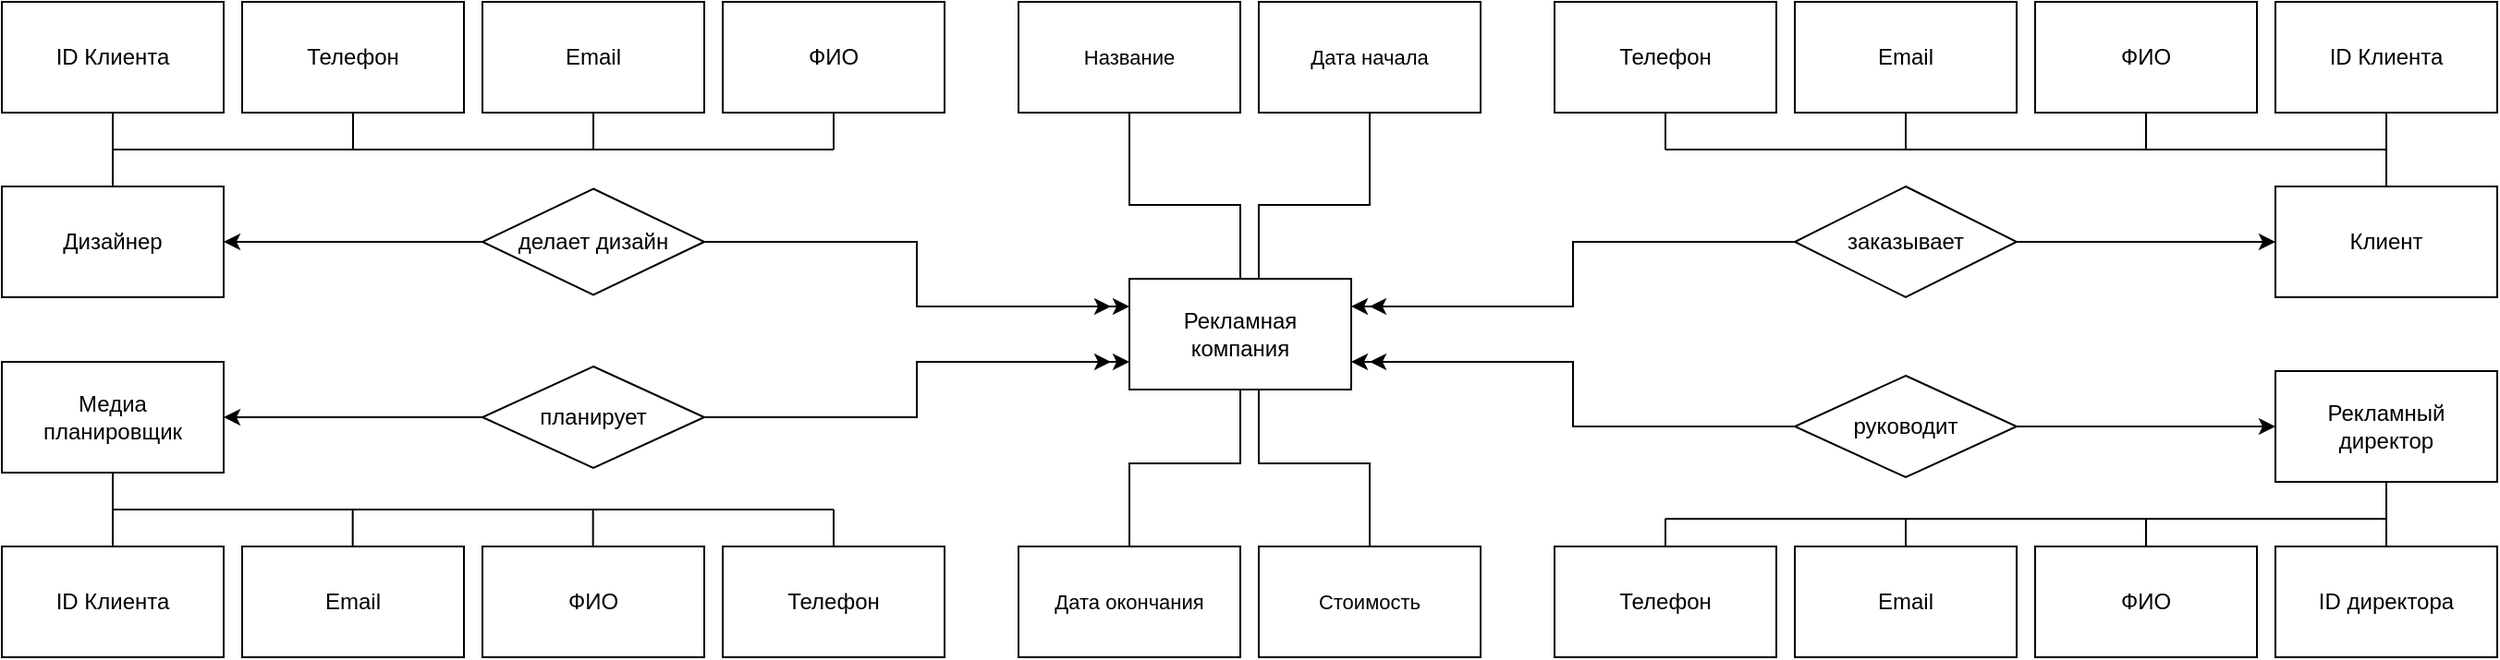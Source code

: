 <mxfile version="22.1.3" type="device">
  <diagram name="Page-1" id="p17fd2wPg30h_L1JXsxZ">
    <mxGraphModel dx="3172" dy="675" grid="1" gridSize="10" guides="1" tooltips="1" connect="1" arrows="1" fold="1" page="1" pageScale="1" pageWidth="827" pageHeight="1169" math="0" shadow="0">
      <root>
        <mxCell id="0" />
        <mxCell id="1" parent="0" />
        <mxCell id="1S_j1b9gWQxDNAKIOJIM-2" value="Клиент" style="rounded=0;whiteSpace=wrap;html=1;" parent="1" vertex="1">
          <mxGeometry x="360" y="310" width="120" height="60" as="geometry" />
        </mxCell>
        <mxCell id="1S_j1b9gWQxDNAKIOJIM-79" style="edgeStyle=orthogonalEdgeStyle;shape=connector;rounded=0;orthogonalLoop=1;jettySize=auto;html=1;entryX=0;entryY=0.5;entryDx=0;entryDy=0;labelBackgroundColor=default;strokeColor=default;align=center;verticalAlign=middle;fontFamily=Helvetica;fontSize=11;fontColor=default;endArrow=classic;" parent="1" source="1S_j1b9gWQxDNAKIOJIM-7" target="1S_j1b9gWQxDNAKIOJIM-2" edge="1">
          <mxGeometry relative="1" as="geometry" />
        </mxCell>
        <mxCell id="1S_j1b9gWQxDNAKIOJIM-84" style="edgeStyle=orthogonalEdgeStyle;shape=connector;rounded=0;orthogonalLoop=1;jettySize=auto;html=1;entryX=1;entryY=0.25;entryDx=0;entryDy=0;labelBackgroundColor=default;strokeColor=default;align=center;verticalAlign=middle;fontFamily=Helvetica;fontSize=11;fontColor=default;endArrow=classic;" parent="1" source="1S_j1b9gWQxDNAKIOJIM-7" target="1S_j1b9gWQxDNAKIOJIM-63" edge="1">
          <mxGeometry relative="1" as="geometry" />
        </mxCell>
        <mxCell id="1S_j1b9gWQxDNAKIOJIM-7" value="заказывает" style="rhombus;whiteSpace=wrap;html=1;" parent="1" vertex="1">
          <mxGeometry x="100" y="310" width="120" height="60" as="geometry" />
        </mxCell>
        <mxCell id="1S_j1b9gWQxDNAKIOJIM-77" style="edgeStyle=orthogonalEdgeStyle;shape=connector;rounded=0;orthogonalLoop=1;jettySize=auto;html=1;entryX=1;entryY=0.5;entryDx=0;entryDy=0;labelBackgroundColor=default;strokeColor=default;align=center;verticalAlign=middle;fontFamily=Helvetica;fontSize=11;fontColor=default;endArrow=classic;" parent="1" source="1S_j1b9gWQxDNAKIOJIM-8" target="1S_j1b9gWQxDNAKIOJIM-37" edge="1">
          <mxGeometry relative="1" as="geometry" />
        </mxCell>
        <mxCell id="1S_j1b9gWQxDNAKIOJIM-85" style="edgeStyle=orthogonalEdgeStyle;shape=connector;rounded=0;orthogonalLoop=1;jettySize=auto;html=1;entryX=0;entryY=0.25;entryDx=0;entryDy=0;labelBackgroundColor=default;strokeColor=default;align=center;verticalAlign=middle;fontFamily=Helvetica;fontSize=11;fontColor=default;endArrow=classic;" parent="1" source="1S_j1b9gWQxDNAKIOJIM-8" target="1S_j1b9gWQxDNAKIOJIM-63" edge="1">
          <mxGeometry relative="1" as="geometry" />
        </mxCell>
        <mxCell id="1S_j1b9gWQxDNAKIOJIM-8" value="делает дизайн" style="rhombus;whiteSpace=wrap;html=1;" parent="1" vertex="1">
          <mxGeometry x="-610" y="311.25" width="120" height="57.5" as="geometry" />
        </mxCell>
        <mxCell id="1S_j1b9gWQxDNAKIOJIM-80" style="edgeStyle=orthogonalEdgeStyle;shape=connector;rounded=0;orthogonalLoop=1;jettySize=auto;html=1;exitX=1;exitY=0.5;exitDx=0;exitDy=0;entryX=0;entryY=0.5;entryDx=0;entryDy=0;labelBackgroundColor=default;strokeColor=default;align=center;verticalAlign=middle;fontFamily=Helvetica;fontSize=11;fontColor=default;endArrow=classic;" parent="1" source="1S_j1b9gWQxDNAKIOJIM-10" target="1S_j1b9gWQxDNAKIOJIM-27" edge="1">
          <mxGeometry relative="1" as="geometry" />
        </mxCell>
        <mxCell id="1S_j1b9gWQxDNAKIOJIM-83" style="edgeStyle=orthogonalEdgeStyle;shape=connector;rounded=0;orthogonalLoop=1;jettySize=auto;html=1;exitX=0;exitY=0.5;exitDx=0;exitDy=0;entryX=1;entryY=0.75;entryDx=0;entryDy=0;labelBackgroundColor=default;strokeColor=default;align=center;verticalAlign=middle;fontFamily=Helvetica;fontSize=11;fontColor=default;endArrow=classic;" parent="1" source="1S_j1b9gWQxDNAKIOJIM-10" target="1S_j1b9gWQxDNAKIOJIM-63" edge="1">
          <mxGeometry relative="1" as="geometry" />
        </mxCell>
        <mxCell id="1S_j1b9gWQxDNAKIOJIM-10" value="руководит" style="rhombus;whiteSpace=wrap;html=1;" parent="1" vertex="1">
          <mxGeometry x="100" y="412.5" width="120" height="55" as="geometry" />
        </mxCell>
        <mxCell id="1S_j1b9gWQxDNAKIOJIM-11" value="ФИО" style="rounded=0;whiteSpace=wrap;html=1;" parent="1" vertex="1">
          <mxGeometry x="230" y="210" width="120" height="60" as="geometry" />
        </mxCell>
        <mxCell id="1S_j1b9gWQxDNAKIOJIM-13" value="Email" style="rounded=0;whiteSpace=wrap;html=1;" parent="1" vertex="1">
          <mxGeometry x="100" y="210" width="120" height="60" as="geometry" />
        </mxCell>
        <mxCell id="1S_j1b9gWQxDNAKIOJIM-14" value="Телефон" style="rounded=0;whiteSpace=wrap;html=1;" parent="1" vertex="1">
          <mxGeometry x="-30" y="210" width="120" height="60" as="geometry" />
        </mxCell>
        <mxCell id="1S_j1b9gWQxDNAKIOJIM-15" value="ID Клиента" style="rounded=0;whiteSpace=wrap;html=1;" parent="1" vertex="1">
          <mxGeometry x="360" y="210" width="120" height="60" as="geometry" />
        </mxCell>
        <mxCell id="1S_j1b9gWQxDNAKIOJIM-21" value="" style="endArrow=none;html=1;rounded=0;labelBackgroundColor=default;strokeColor=default;align=center;verticalAlign=middle;fontFamily=Helvetica;fontSize=11;fontColor=default;shape=connector;entryX=0.5;entryY=1;entryDx=0;entryDy=0;exitX=0.5;exitY=0;exitDx=0;exitDy=0;" parent="1" source="1S_j1b9gWQxDNAKIOJIM-2" target="1S_j1b9gWQxDNAKIOJIM-15" edge="1">
          <mxGeometry width="50" height="50" relative="1" as="geometry">
            <mxPoint x="336" y="320" as="sourcePoint" />
            <mxPoint x="386" y="270" as="targetPoint" />
          </mxGeometry>
        </mxCell>
        <mxCell id="1S_j1b9gWQxDNAKIOJIM-22" value="" style="endArrow=none;html=1;rounded=0;labelBackgroundColor=default;strokeColor=default;align=center;verticalAlign=middle;fontFamily=Helvetica;fontSize=11;fontColor=default;shape=connector;entryX=0.5;entryY=1;entryDx=0;entryDy=0;" parent="1" target="1S_j1b9gWQxDNAKIOJIM-11" edge="1">
          <mxGeometry width="50" height="50" relative="1" as="geometry">
            <mxPoint x="290" y="290" as="sourcePoint" />
            <mxPoint x="300" y="270" as="targetPoint" />
          </mxGeometry>
        </mxCell>
        <mxCell id="1S_j1b9gWQxDNAKIOJIM-23" value="" style="endArrow=none;html=1;rounded=0;labelBackgroundColor=default;strokeColor=default;align=center;verticalAlign=middle;fontFamily=Helvetica;fontSize=11;fontColor=default;shape=connector;entryX=0.5;entryY=1;entryDx=0;entryDy=0;" parent="1" target="1S_j1b9gWQxDNAKIOJIM-13" edge="1">
          <mxGeometry width="50" height="50" relative="1" as="geometry">
            <mxPoint x="160" y="290" as="sourcePoint" />
            <mxPoint x="310" y="300" as="targetPoint" />
          </mxGeometry>
        </mxCell>
        <mxCell id="1S_j1b9gWQxDNAKIOJIM-24" value="" style="endArrow=none;html=1;rounded=0;labelBackgroundColor=default;strokeColor=default;align=center;verticalAlign=middle;fontFamily=Helvetica;fontSize=11;fontColor=default;shape=connector;entryX=0.5;entryY=1;entryDx=0;entryDy=0;" parent="1" target="1S_j1b9gWQxDNAKIOJIM-14" edge="1">
          <mxGeometry width="50" height="50" relative="1" as="geometry">
            <mxPoint x="30" y="290" as="sourcePoint" />
            <mxPoint x="300" y="280" as="targetPoint" />
          </mxGeometry>
        </mxCell>
        <mxCell id="1S_j1b9gWQxDNAKIOJIM-25" value="" style="endArrow=none;html=1;rounded=0;labelBackgroundColor=default;strokeColor=default;align=center;verticalAlign=middle;fontFamily=Helvetica;fontSize=11;fontColor=default;shape=connector;" parent="1" edge="1">
          <mxGeometry width="50" height="50" relative="1" as="geometry">
            <mxPoint x="30" y="290" as="sourcePoint" />
            <mxPoint x="420" y="290" as="targetPoint" />
          </mxGeometry>
        </mxCell>
        <mxCell id="1S_j1b9gWQxDNAKIOJIM-27" value="Рекламный&lt;br style=&quot;border-color: var(--border-color);&quot;&gt;директор" style="rounded=0;whiteSpace=wrap;html=1;" parent="1" vertex="1">
          <mxGeometry x="360" y="410" width="120" height="60" as="geometry" />
        </mxCell>
        <mxCell id="1S_j1b9gWQxDNAKIOJIM-28" value="ФИО" style="rounded=0;whiteSpace=wrap;html=1;" parent="1" vertex="1">
          <mxGeometry x="230" y="505" width="120" height="60" as="geometry" />
        </mxCell>
        <mxCell id="1S_j1b9gWQxDNAKIOJIM-29" value="Email" style="rounded=0;whiteSpace=wrap;html=1;" parent="1" vertex="1">
          <mxGeometry x="100" y="505" width="120" height="60" as="geometry" />
        </mxCell>
        <mxCell id="1S_j1b9gWQxDNAKIOJIM-30" value="Телефон" style="rounded=0;whiteSpace=wrap;html=1;" parent="1" vertex="1">
          <mxGeometry x="-30" y="505" width="120" height="60" as="geometry" />
        </mxCell>
        <mxCell id="1S_j1b9gWQxDNAKIOJIM-31" value="ID директора" style="rounded=0;whiteSpace=wrap;html=1;" parent="1" vertex="1">
          <mxGeometry x="360" y="505" width="120" height="60" as="geometry" />
        </mxCell>
        <mxCell id="1S_j1b9gWQxDNAKIOJIM-32" value="" style="endArrow=none;html=1;rounded=0;labelBackgroundColor=default;strokeColor=default;align=center;verticalAlign=middle;fontFamily=Helvetica;fontSize=11;fontColor=default;shape=connector;entryX=0.5;entryY=0;entryDx=0;entryDy=0;exitX=0.5;exitY=1;exitDx=0;exitDy=0;" parent="1" source="1S_j1b9gWQxDNAKIOJIM-27" target="1S_j1b9gWQxDNAKIOJIM-31" edge="1">
          <mxGeometry width="50" height="50" relative="1" as="geometry">
            <mxPoint x="420" y="480" as="sourcePoint" />
            <mxPoint x="386" y="565" as="targetPoint" />
          </mxGeometry>
        </mxCell>
        <mxCell id="1S_j1b9gWQxDNAKIOJIM-33" value="" style="endArrow=none;html=1;rounded=0;labelBackgroundColor=default;strokeColor=default;align=center;verticalAlign=middle;fontFamily=Helvetica;fontSize=11;fontColor=default;shape=connector;exitX=0.5;exitY=0;exitDx=0;exitDy=0;" parent="1" source="1S_j1b9gWQxDNAKIOJIM-28" edge="1">
          <mxGeometry width="50" height="50" relative="1" as="geometry">
            <mxPoint x="290" y="585" as="sourcePoint" />
            <mxPoint x="290" y="490" as="targetPoint" />
          </mxGeometry>
        </mxCell>
        <mxCell id="1S_j1b9gWQxDNAKIOJIM-34" value="" style="endArrow=none;html=1;rounded=0;labelBackgroundColor=default;strokeColor=default;align=center;verticalAlign=middle;fontFamily=Helvetica;fontSize=11;fontColor=default;shape=connector;entryX=0.5;entryY=0;entryDx=0;entryDy=0;" parent="1" target="1S_j1b9gWQxDNAKIOJIM-29" edge="1">
          <mxGeometry width="50" height="50" relative="1" as="geometry">
            <mxPoint x="160" y="490" as="sourcePoint" />
            <mxPoint x="310" y="595" as="targetPoint" />
          </mxGeometry>
        </mxCell>
        <mxCell id="1S_j1b9gWQxDNAKIOJIM-35" value="" style="endArrow=none;html=1;rounded=0;labelBackgroundColor=default;strokeColor=default;align=center;verticalAlign=middle;fontFamily=Helvetica;fontSize=11;fontColor=default;shape=connector;exitX=0.5;exitY=0;exitDx=0;exitDy=0;" parent="1" source="1S_j1b9gWQxDNAKIOJIM-30" edge="1">
          <mxGeometry width="50" height="50" relative="1" as="geometry">
            <mxPoint x="30" y="585" as="sourcePoint" />
            <mxPoint x="30" y="490" as="targetPoint" />
          </mxGeometry>
        </mxCell>
        <mxCell id="1S_j1b9gWQxDNAKIOJIM-36" value="" style="endArrow=none;html=1;rounded=0;labelBackgroundColor=default;strokeColor=default;align=center;verticalAlign=middle;fontFamily=Helvetica;fontSize=11;fontColor=default;shape=connector;" parent="1" edge="1">
          <mxGeometry width="50" height="50" relative="1" as="geometry">
            <mxPoint x="30" y="490" as="sourcePoint" />
            <mxPoint x="420" y="490" as="targetPoint" />
          </mxGeometry>
        </mxCell>
        <mxCell id="1S_j1b9gWQxDNAKIOJIM-37" value="Дизайнер" style="rounded=0;whiteSpace=wrap;html=1;" parent="1" vertex="1">
          <mxGeometry x="-870" y="310" width="120" height="60" as="geometry" />
        </mxCell>
        <mxCell id="1S_j1b9gWQxDNAKIOJIM-78" style="edgeStyle=orthogonalEdgeStyle;shape=connector;rounded=0;orthogonalLoop=1;jettySize=auto;html=1;entryX=1;entryY=0.5;entryDx=0;entryDy=0;labelBackgroundColor=default;strokeColor=default;align=center;verticalAlign=middle;fontFamily=Helvetica;fontSize=11;fontColor=default;endArrow=classic;" parent="1" source="1S_j1b9gWQxDNAKIOJIM-39" target="1S_j1b9gWQxDNAKIOJIM-49" edge="1">
          <mxGeometry relative="1" as="geometry" />
        </mxCell>
        <mxCell id="1S_j1b9gWQxDNAKIOJIM-86" style="edgeStyle=orthogonalEdgeStyle;shape=connector;rounded=0;orthogonalLoop=1;jettySize=auto;html=1;entryX=0;entryY=0.75;entryDx=0;entryDy=0;labelBackgroundColor=default;strokeColor=default;align=center;verticalAlign=middle;fontFamily=Helvetica;fontSize=11;fontColor=default;endArrow=classic;" parent="1" source="1S_j1b9gWQxDNAKIOJIM-39" target="1S_j1b9gWQxDNAKIOJIM-63" edge="1">
          <mxGeometry relative="1" as="geometry" />
        </mxCell>
        <mxCell id="1S_j1b9gWQxDNAKIOJIM-39" value="планирует" style="rhombus;whiteSpace=wrap;html=1;" parent="1" vertex="1">
          <mxGeometry x="-610" y="407.5" width="120" height="55" as="geometry" />
        </mxCell>
        <mxCell id="1S_j1b9gWQxDNAKIOJIM-40" value="ФИО" style="rounded=0;whiteSpace=wrap;html=1;" parent="1" vertex="1">
          <mxGeometry x="-480" y="210" width="120" height="60" as="geometry" />
        </mxCell>
        <mxCell id="1S_j1b9gWQxDNAKIOJIM-41" value="Email" style="rounded=0;whiteSpace=wrap;html=1;" parent="1" vertex="1">
          <mxGeometry x="-610" y="210" width="120" height="60" as="geometry" />
        </mxCell>
        <mxCell id="1S_j1b9gWQxDNAKIOJIM-42" value="Телефон" style="rounded=0;whiteSpace=wrap;html=1;" parent="1" vertex="1">
          <mxGeometry x="-740" y="210" width="120" height="60" as="geometry" />
        </mxCell>
        <mxCell id="1S_j1b9gWQxDNAKIOJIM-43" value="ID Клиента" style="rounded=0;whiteSpace=wrap;html=1;" parent="1" vertex="1">
          <mxGeometry x="-870" y="210" width="120" height="60" as="geometry" />
        </mxCell>
        <mxCell id="1S_j1b9gWQxDNAKIOJIM-44" value="" style="endArrow=none;html=1;rounded=0;labelBackgroundColor=default;strokeColor=default;align=center;verticalAlign=middle;fontFamily=Helvetica;fontSize=11;fontColor=default;shape=connector;entryX=0.5;entryY=1;entryDx=0;entryDy=0;exitX=0.5;exitY=0;exitDx=0;exitDy=0;" parent="1" source="1S_j1b9gWQxDNAKIOJIM-37" target="1S_j1b9gWQxDNAKIOJIM-43" edge="1">
          <mxGeometry width="50" height="50" relative="1" as="geometry">
            <mxPoint x="-574" y="500" as="sourcePoint" />
            <mxPoint x="-524" y="450" as="targetPoint" />
          </mxGeometry>
        </mxCell>
        <mxCell id="1S_j1b9gWQxDNAKIOJIM-45" value="" style="endArrow=none;html=1;rounded=0;labelBackgroundColor=default;strokeColor=default;align=center;verticalAlign=middle;fontFamily=Helvetica;fontSize=11;fontColor=default;shape=connector;entryX=0.5;entryY=1;entryDx=0;entryDy=0;" parent="1" target="1S_j1b9gWQxDNAKIOJIM-40" edge="1">
          <mxGeometry width="50" height="50" relative="1" as="geometry">
            <mxPoint x="-420" y="290" as="sourcePoint" />
            <mxPoint x="-610" y="450" as="targetPoint" />
          </mxGeometry>
        </mxCell>
        <mxCell id="1S_j1b9gWQxDNAKIOJIM-46" value="" style="endArrow=none;html=1;rounded=0;labelBackgroundColor=default;strokeColor=default;align=center;verticalAlign=middle;fontFamily=Helvetica;fontSize=11;fontColor=default;shape=connector;entryX=0.5;entryY=1;entryDx=0;entryDy=0;" parent="1" target="1S_j1b9gWQxDNAKIOJIM-41" edge="1">
          <mxGeometry width="50" height="50" relative="1" as="geometry">
            <mxPoint x="-550" y="290" as="sourcePoint" />
            <mxPoint x="-600" y="480" as="targetPoint" />
          </mxGeometry>
        </mxCell>
        <mxCell id="1S_j1b9gWQxDNAKIOJIM-47" value="" style="endArrow=none;html=1;rounded=0;labelBackgroundColor=default;strokeColor=default;align=center;verticalAlign=middle;fontFamily=Helvetica;fontSize=11;fontColor=default;shape=connector;entryX=0.5;entryY=1;entryDx=0;entryDy=0;" parent="1" target="1S_j1b9gWQxDNAKIOJIM-42" edge="1">
          <mxGeometry width="50" height="50" relative="1" as="geometry">
            <mxPoint x="-680" y="290" as="sourcePoint" />
            <mxPoint x="-610" y="460" as="targetPoint" />
          </mxGeometry>
        </mxCell>
        <mxCell id="1S_j1b9gWQxDNAKIOJIM-48" value="" style="endArrow=none;html=1;rounded=0;labelBackgroundColor=default;strokeColor=default;align=center;verticalAlign=middle;fontFamily=Helvetica;fontSize=11;fontColor=default;shape=connector;" parent="1" edge="1">
          <mxGeometry width="50" height="50" relative="1" as="geometry">
            <mxPoint x="-810" y="290" as="sourcePoint" />
            <mxPoint x="-420" y="290" as="targetPoint" />
          </mxGeometry>
        </mxCell>
        <mxCell id="1S_j1b9gWQxDNAKIOJIM-49" value="Медиа&lt;br style=&quot;border-color: var(--border-color);&quot;&gt;планировщик" style="rounded=0;whiteSpace=wrap;html=1;" parent="1" vertex="1">
          <mxGeometry x="-870" y="405" width="120" height="60" as="geometry" />
        </mxCell>
        <mxCell id="1S_j1b9gWQxDNAKIOJIM-50" value="ФИО" style="rounded=0;whiteSpace=wrap;html=1;" parent="1" vertex="1">
          <mxGeometry x="-610" y="505" width="120" height="60" as="geometry" />
        </mxCell>
        <mxCell id="1S_j1b9gWQxDNAKIOJIM-51" value="Email" style="rounded=0;whiteSpace=wrap;html=1;" parent="1" vertex="1">
          <mxGeometry x="-740" y="505" width="120" height="60" as="geometry" />
        </mxCell>
        <mxCell id="1S_j1b9gWQxDNAKIOJIM-52" value="Телефон" style="rounded=0;whiteSpace=wrap;html=1;" parent="1" vertex="1">
          <mxGeometry x="-480" y="505" width="120" height="60" as="geometry" />
        </mxCell>
        <mxCell id="1S_j1b9gWQxDNAKIOJIM-53" value="ID Клиента" style="rounded=0;whiteSpace=wrap;html=1;" parent="1" vertex="1">
          <mxGeometry x="-870" y="505" width="120" height="60" as="geometry" />
        </mxCell>
        <mxCell id="1S_j1b9gWQxDNAKIOJIM-54" value="" style="endArrow=none;html=1;rounded=0;labelBackgroundColor=default;strokeColor=default;align=center;verticalAlign=middle;fontFamily=Helvetica;fontSize=11;fontColor=default;shape=connector;entryX=0.5;entryY=0;entryDx=0;entryDy=0;exitX=0.5;exitY=1;exitDx=0;exitDy=0;" parent="1" source="1S_j1b9gWQxDNAKIOJIM-49" target="1S_j1b9gWQxDNAKIOJIM-53" edge="1">
          <mxGeometry width="50" height="50" relative="1" as="geometry">
            <mxPoint x="-420" y="485" as="sourcePoint" />
            <mxPoint x="-454" y="570" as="targetPoint" />
          </mxGeometry>
        </mxCell>
        <mxCell id="1S_j1b9gWQxDNAKIOJIM-57" value="" style="endArrow=none;html=1;rounded=0;labelBackgroundColor=default;strokeColor=default;align=center;verticalAlign=middle;fontFamily=Helvetica;fontSize=11;fontColor=default;shape=connector;exitX=0.5;exitY=0;exitDx=0;exitDy=0;" parent="1" source="1S_j1b9gWQxDNAKIOJIM-52" edge="1">
          <mxGeometry width="50" height="50" relative="1" as="geometry">
            <mxPoint x="-710" y="780" as="sourcePoint" />
            <mxPoint x="-420" y="485" as="targetPoint" />
          </mxGeometry>
        </mxCell>
        <mxCell id="1S_j1b9gWQxDNAKIOJIM-58" value="" style="endArrow=none;html=1;rounded=0;labelBackgroundColor=default;strokeColor=default;align=center;verticalAlign=middle;fontFamily=Helvetica;fontSize=11;fontColor=default;shape=connector;" parent="1" edge="1">
          <mxGeometry width="50" height="50" relative="1" as="geometry">
            <mxPoint x="-810" y="485" as="sourcePoint" />
            <mxPoint x="-420" y="485" as="targetPoint" />
          </mxGeometry>
        </mxCell>
        <mxCell id="1S_j1b9gWQxDNAKIOJIM-63" value="Рекламная&lt;br&gt;компания&lt;br&gt;" style="rounded=0;whiteSpace=wrap;html=1;" parent="1" vertex="1">
          <mxGeometry x="-260" y="360" width="120" height="60" as="geometry" />
        </mxCell>
        <mxCell id="1S_j1b9gWQxDNAKIOJIM-64" value="Название" style="rounded=0;whiteSpace=wrap;html=1;fontFamily=Helvetica;fontSize=11;fontColor=default;" parent="1" vertex="1">
          <mxGeometry x="-320" y="210" width="120" height="60" as="geometry" />
        </mxCell>
        <mxCell id="1S_j1b9gWQxDNAKIOJIM-65" value="Дата начала" style="rounded=0;whiteSpace=wrap;html=1;fontFamily=Helvetica;fontSize=11;fontColor=default;" parent="1" vertex="1">
          <mxGeometry x="-190" y="210" width="120" height="60" as="geometry" />
        </mxCell>
        <mxCell id="1S_j1b9gWQxDNAKIOJIM-66" value="Дата окончания" style="rounded=0;whiteSpace=wrap;html=1;fontFamily=Helvetica;fontSize=11;fontColor=default;" parent="1" vertex="1">
          <mxGeometry x="-320" y="505" width="120" height="60" as="geometry" />
        </mxCell>
        <mxCell id="1S_j1b9gWQxDNAKIOJIM-67" value="Стоимость" style="rounded=0;whiteSpace=wrap;html=1;fontFamily=Helvetica;fontSize=11;fontColor=default;" parent="1" vertex="1">
          <mxGeometry x="-190" y="505" width="120" height="60" as="geometry" />
        </mxCell>
        <mxCell id="1S_j1b9gWQxDNAKIOJIM-68" value="" style="endArrow=none;html=1;rounded=0;labelBackgroundColor=default;strokeColor=default;align=center;verticalAlign=middle;fontFamily=Helvetica;fontSize=11;fontColor=default;shape=connector;entryX=0.5;entryY=1;entryDx=0;entryDy=0;exitX=0.5;exitY=0;exitDx=0;exitDy=0;" parent="1" source="1S_j1b9gWQxDNAKIOJIM-63" target="1S_j1b9gWQxDNAKIOJIM-64" edge="1">
          <mxGeometry width="50" height="50" relative="1" as="geometry">
            <mxPoint x="-660" y="320" as="sourcePoint" />
            <mxPoint x="-270" y="320" as="targetPoint" />
            <Array as="points">
              <mxPoint x="-200" y="320" />
              <mxPoint x="-260" y="320" />
            </Array>
          </mxGeometry>
        </mxCell>
        <mxCell id="1S_j1b9gWQxDNAKIOJIM-69" value="" style="endArrow=none;html=1;rounded=0;labelBackgroundColor=default;strokeColor=default;align=center;verticalAlign=middle;fontFamily=Helvetica;fontSize=11;fontColor=default;shape=connector;entryX=0.5;entryY=1;entryDx=0;entryDy=0;" parent="1" target="1S_j1b9gWQxDNAKIOJIM-65" edge="1">
          <mxGeometry width="50" height="50" relative="1" as="geometry">
            <mxPoint x="-190" y="360" as="sourcePoint" />
            <mxPoint x="-140" y="311.32" as="targetPoint" />
            <Array as="points">
              <mxPoint x="-190" y="320" />
              <mxPoint x="-130" y="320" />
            </Array>
          </mxGeometry>
        </mxCell>
        <mxCell id="1S_j1b9gWQxDNAKIOJIM-71" value="" style="endArrow=none;html=1;rounded=0;labelBackgroundColor=default;strokeColor=default;align=center;verticalAlign=middle;fontFamily=Helvetica;fontSize=11;fontColor=default;shape=connector;exitX=0.5;exitY=0;exitDx=0;exitDy=0;" parent="1" source="1S_j1b9gWQxDNAKIOJIM-67" edge="1">
          <mxGeometry width="50" height="50" relative="1" as="geometry">
            <mxPoint x="-130" y="500" as="sourcePoint" />
            <mxPoint x="-190" y="420" as="targetPoint" />
            <Array as="points">
              <mxPoint x="-130" y="460" />
              <mxPoint x="-190" y="460" />
            </Array>
          </mxGeometry>
        </mxCell>
        <mxCell id="1S_j1b9gWQxDNAKIOJIM-72" value="" style="endArrow=none;html=1;rounded=0;labelBackgroundColor=default;strokeColor=default;align=center;verticalAlign=middle;fontFamily=Helvetica;fontSize=11;fontColor=default;shape=connector;exitX=0.5;exitY=0;exitDx=0;exitDy=0;entryX=0.5;entryY=1;entryDx=0;entryDy=0;" parent="1" source="1S_j1b9gWQxDNAKIOJIM-66" target="1S_j1b9gWQxDNAKIOJIM-63" edge="1">
          <mxGeometry width="50" height="50" relative="1" as="geometry">
            <mxPoint x="-260" y="500" as="sourcePoint" />
            <mxPoint x="-210" y="420" as="targetPoint" />
            <Array as="points">
              <mxPoint x="-260" y="460" />
              <mxPoint x="-200" y="460" />
            </Array>
          </mxGeometry>
        </mxCell>
        <mxCell id="1S_j1b9gWQxDNAKIOJIM-73" value="" style="endArrow=none;html=1;rounded=0;labelBackgroundColor=default;strokeColor=default;align=center;verticalAlign=middle;fontFamily=Helvetica;fontSize=11;fontColor=default;shape=connector;entryX=0.5;entryY=1;entryDx=0;entryDy=0;" parent="1" edge="1">
          <mxGeometry width="50" height="50" relative="1" as="geometry">
            <mxPoint x="-550.17" y="505" as="sourcePoint" />
            <mxPoint x="-550.17" y="485" as="targetPoint" />
          </mxGeometry>
        </mxCell>
        <mxCell id="1S_j1b9gWQxDNAKIOJIM-74" value="" style="endArrow=none;html=1;rounded=0;labelBackgroundColor=default;strokeColor=default;align=center;verticalAlign=middle;fontFamily=Helvetica;fontSize=11;fontColor=default;shape=connector;entryX=0.5;entryY=1;entryDx=0;entryDy=0;" parent="1" edge="1">
          <mxGeometry width="50" height="50" relative="1" as="geometry">
            <mxPoint x="-680.17" y="505" as="sourcePoint" />
            <mxPoint x="-680.17" y="485" as="targetPoint" />
          </mxGeometry>
        </mxCell>
        <mxCell id="1S_j1b9gWQxDNAKIOJIM-90" style="edgeStyle=orthogonalEdgeStyle;shape=connector;rounded=0;orthogonalLoop=1;jettySize=auto;html=1;labelBackgroundColor=default;strokeColor=default;align=center;verticalAlign=middle;fontFamily=Helvetica;fontSize=11;fontColor=default;endArrow=classic;" parent="1" edge="1">
          <mxGeometry relative="1" as="geometry">
            <mxPoint x="-370" y="375" as="sourcePoint" />
            <mxPoint x="-270" y="375" as="targetPoint" />
          </mxGeometry>
        </mxCell>
        <mxCell id="1S_j1b9gWQxDNAKIOJIM-92" style="edgeStyle=orthogonalEdgeStyle;shape=connector;rounded=0;orthogonalLoop=1;jettySize=auto;html=1;labelBackgroundColor=default;strokeColor=default;align=center;verticalAlign=middle;fontFamily=Helvetica;fontSize=11;fontColor=default;endArrow=classic;" parent="1" edge="1">
          <mxGeometry relative="1" as="geometry">
            <mxPoint x="-370" y="405" as="sourcePoint" />
            <mxPoint x="-270" y="405" as="targetPoint" />
            <Array as="points">
              <mxPoint x="-290" y="405" />
              <mxPoint x="-290" y="405" />
            </Array>
          </mxGeometry>
        </mxCell>
        <mxCell id="1S_j1b9gWQxDNAKIOJIM-96" style="edgeStyle=orthogonalEdgeStyle;shape=connector;rounded=0;orthogonalLoop=1;jettySize=auto;html=1;labelBackgroundColor=default;strokeColor=default;align=center;verticalAlign=middle;fontFamily=Helvetica;fontSize=11;fontColor=default;endArrow=classic;" parent="1" edge="1">
          <mxGeometry relative="1" as="geometry">
            <mxPoint x="-120" y="405" as="sourcePoint" />
            <mxPoint x="-130" y="405" as="targetPoint" />
            <Array as="points">
              <mxPoint x="-70" y="404.5" />
              <mxPoint x="-70" y="404.5" />
            </Array>
          </mxGeometry>
        </mxCell>
        <mxCell id="1S_j1b9gWQxDNAKIOJIM-99" style="edgeStyle=orthogonalEdgeStyle;shape=connector;rounded=0;orthogonalLoop=1;jettySize=auto;html=1;labelBackgroundColor=default;strokeColor=default;align=center;verticalAlign=middle;fontFamily=Helvetica;fontSize=11;fontColor=default;endArrow=classic;" parent="1" edge="1">
          <mxGeometry relative="1" as="geometry">
            <mxPoint x="-30" y="375" as="sourcePoint" />
            <mxPoint x="-130" y="375" as="targetPoint" />
          </mxGeometry>
        </mxCell>
      </root>
    </mxGraphModel>
  </diagram>
</mxfile>
